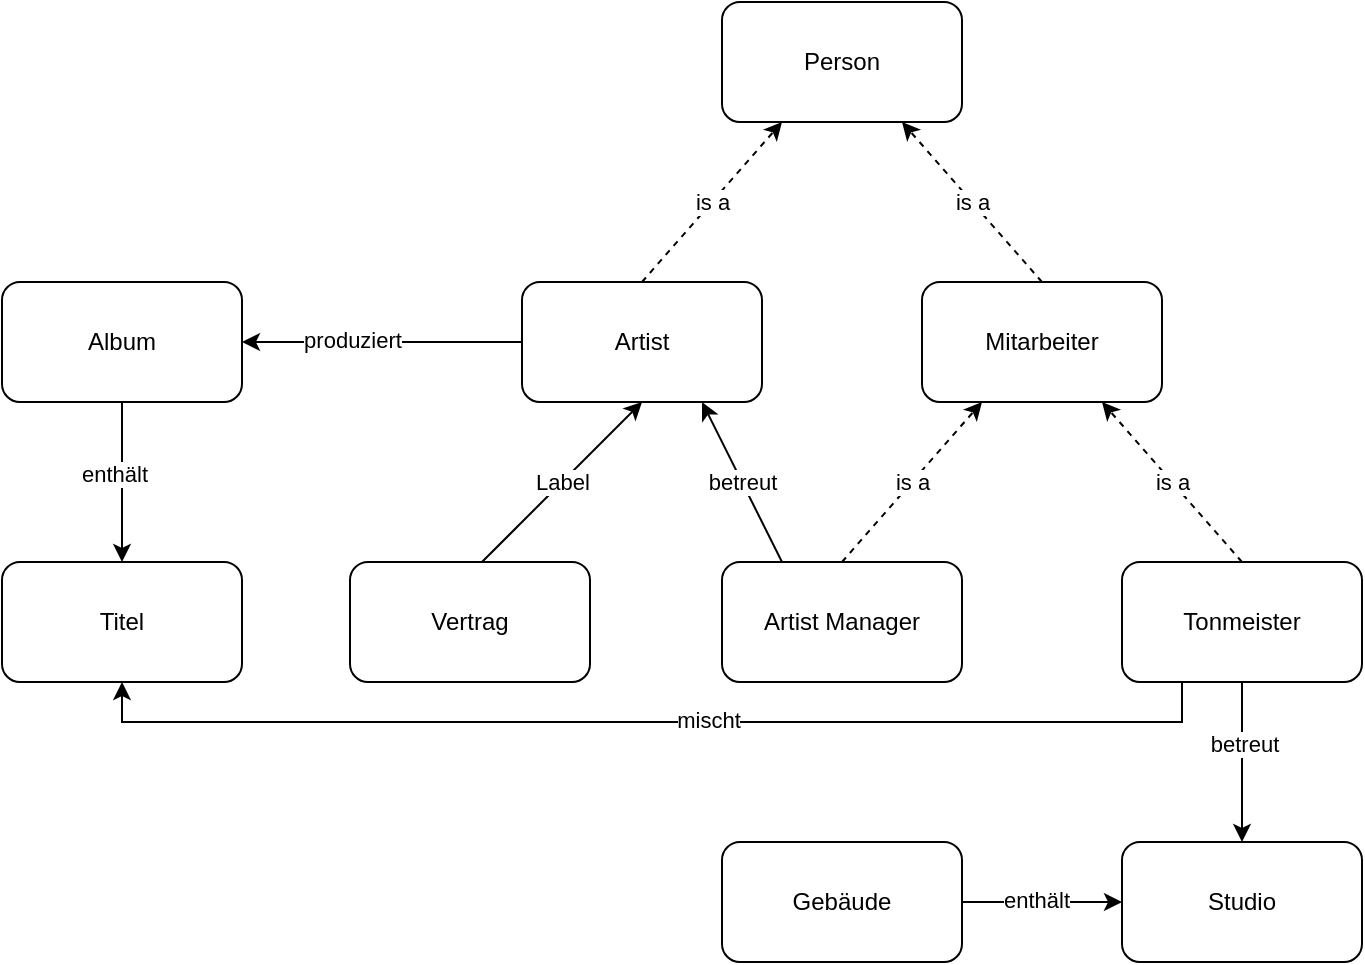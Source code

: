 <mxfile version="22.0.4" type="github">
  <diagram name="Seite-1" id="FmIIdibaUiO8U-ZjWJW1">
    <mxGraphModel dx="1434" dy="782" grid="1" gridSize="10" guides="1" tooltips="1" connect="1" arrows="1" fold="1" page="1" pageScale="1" pageWidth="827" pageHeight="1169" math="0" shadow="0">
      <root>
        <mxCell id="0" />
        <mxCell id="1" parent="0" />
        <mxCell id="9bT87pyTpixYOUSoGnTv-37" style="edgeStyle=orthogonalEdgeStyle;rounded=0;orthogonalLoop=1;jettySize=auto;html=1;exitX=0;exitY=0.5;exitDx=0;exitDy=0;entryX=1;entryY=0.5;entryDx=0;entryDy=0;" edge="1" parent="1" source="9bT87pyTpixYOUSoGnTv-1" target="9bT87pyTpixYOUSoGnTv-3">
          <mxGeometry relative="1" as="geometry" />
        </mxCell>
        <mxCell id="9bT87pyTpixYOUSoGnTv-38" value="produziert" style="edgeLabel;html=1;align=center;verticalAlign=middle;resizable=0;points=[];" vertex="1" connectable="0" parent="9bT87pyTpixYOUSoGnTv-37">
          <mxGeometry x="0.214" y="-1" relative="1" as="geometry">
            <mxPoint as="offset" />
          </mxGeometry>
        </mxCell>
        <mxCell id="9bT87pyTpixYOUSoGnTv-1" value="Artist" style="rounded=1;whiteSpace=wrap;html=1;" vertex="1" parent="1">
          <mxGeometry x="380" y="220" width="120" height="60" as="geometry" />
        </mxCell>
        <mxCell id="9bT87pyTpixYOUSoGnTv-2" value="Titel" style="rounded=1;whiteSpace=wrap;html=1;" vertex="1" parent="1">
          <mxGeometry x="120" y="360" width="120" height="60" as="geometry" />
        </mxCell>
        <mxCell id="9bT87pyTpixYOUSoGnTv-27" style="edgeStyle=orthogonalEdgeStyle;rounded=0;orthogonalLoop=1;jettySize=auto;html=1;exitX=0.5;exitY=1;exitDx=0;exitDy=0;entryX=0.5;entryY=0;entryDx=0;entryDy=0;" edge="1" parent="1" source="9bT87pyTpixYOUSoGnTv-3" target="9bT87pyTpixYOUSoGnTv-2">
          <mxGeometry relative="1" as="geometry" />
        </mxCell>
        <mxCell id="9bT87pyTpixYOUSoGnTv-28" value="enthält" style="edgeLabel;html=1;align=center;verticalAlign=middle;resizable=0;points=[];" vertex="1" connectable="0" parent="9bT87pyTpixYOUSoGnTv-27">
          <mxGeometry x="-0.1" y="-4" relative="1" as="geometry">
            <mxPoint as="offset" />
          </mxGeometry>
        </mxCell>
        <mxCell id="9bT87pyTpixYOUSoGnTv-3" value="Album" style="rounded=1;whiteSpace=wrap;html=1;" vertex="1" parent="1">
          <mxGeometry x="120" y="220" width="120" height="60" as="geometry" />
        </mxCell>
        <mxCell id="9bT87pyTpixYOUSoGnTv-4" value="Studio" style="rounded=1;whiteSpace=wrap;html=1;" vertex="1" parent="1">
          <mxGeometry x="680" y="500" width="120" height="60" as="geometry" />
        </mxCell>
        <mxCell id="9bT87pyTpixYOUSoGnTv-5" value="Person" style="rounded=1;whiteSpace=wrap;html=1;" vertex="1" parent="1">
          <mxGeometry x="480" y="80" width="120" height="60" as="geometry" />
        </mxCell>
        <mxCell id="9bT87pyTpixYOUSoGnTv-6" value="Mitarbeiter" style="rounded=1;whiteSpace=wrap;html=1;" vertex="1" parent="1">
          <mxGeometry x="580" y="220" width="120" height="60" as="geometry" />
        </mxCell>
        <mxCell id="9bT87pyTpixYOUSoGnTv-29" style="edgeStyle=orthogonalEdgeStyle;rounded=0;orthogonalLoop=1;jettySize=auto;html=1;exitX=0.5;exitY=1;exitDx=0;exitDy=0;entryX=0.5;entryY=0;entryDx=0;entryDy=0;" edge="1" parent="1" source="9bT87pyTpixYOUSoGnTv-7" target="9bT87pyTpixYOUSoGnTv-4">
          <mxGeometry relative="1" as="geometry" />
        </mxCell>
        <mxCell id="9bT87pyTpixYOUSoGnTv-30" value="betreut" style="edgeLabel;html=1;align=center;verticalAlign=middle;resizable=0;points=[];" vertex="1" connectable="0" parent="9bT87pyTpixYOUSoGnTv-29">
          <mxGeometry x="-0.225" y="1" relative="1" as="geometry">
            <mxPoint as="offset" />
          </mxGeometry>
        </mxCell>
        <mxCell id="9bT87pyTpixYOUSoGnTv-39" style="edgeStyle=orthogonalEdgeStyle;rounded=0;orthogonalLoop=1;jettySize=auto;html=1;exitX=0.25;exitY=1;exitDx=0;exitDy=0;entryX=0.5;entryY=1;entryDx=0;entryDy=0;" edge="1" parent="1" source="9bT87pyTpixYOUSoGnTv-7" target="9bT87pyTpixYOUSoGnTv-2">
          <mxGeometry relative="1" as="geometry" />
        </mxCell>
        <mxCell id="9bT87pyTpixYOUSoGnTv-40" value="mischt" style="edgeLabel;html=1;align=center;verticalAlign=middle;resizable=0;points=[];" vertex="1" connectable="0" parent="9bT87pyTpixYOUSoGnTv-39">
          <mxGeometry x="-0.098" y="2" relative="1" as="geometry">
            <mxPoint y="-3" as="offset" />
          </mxGeometry>
        </mxCell>
        <mxCell id="9bT87pyTpixYOUSoGnTv-7" value="Tonmeister" style="rounded=1;whiteSpace=wrap;html=1;" vertex="1" parent="1">
          <mxGeometry x="680" y="360" width="120" height="60" as="geometry" />
        </mxCell>
        <mxCell id="9bT87pyTpixYOUSoGnTv-25" style="edgeStyle=orthogonalEdgeStyle;rounded=0;orthogonalLoop=1;jettySize=auto;html=1;exitX=1;exitY=0.5;exitDx=0;exitDy=0;entryX=0;entryY=0.5;entryDx=0;entryDy=0;" edge="1" parent="1" source="9bT87pyTpixYOUSoGnTv-8" target="9bT87pyTpixYOUSoGnTv-4">
          <mxGeometry relative="1" as="geometry" />
        </mxCell>
        <mxCell id="9bT87pyTpixYOUSoGnTv-26" value="enthält" style="edgeLabel;html=1;align=center;verticalAlign=middle;resizable=0;points=[];" vertex="1" connectable="0" parent="9bT87pyTpixYOUSoGnTv-25">
          <mxGeometry x="-0.091" y="1" relative="1" as="geometry">
            <mxPoint as="offset" />
          </mxGeometry>
        </mxCell>
        <mxCell id="9bT87pyTpixYOUSoGnTv-8" value="Gebäude" style="rounded=1;whiteSpace=wrap;html=1;" vertex="1" parent="1">
          <mxGeometry x="480" y="500" width="120" height="60" as="geometry" />
        </mxCell>
        <mxCell id="9bT87pyTpixYOUSoGnTv-9" value="Vertrag" style="rounded=1;whiteSpace=wrap;html=1;" vertex="1" parent="1">
          <mxGeometry x="294" y="360" width="120" height="60" as="geometry" />
        </mxCell>
        <mxCell id="9bT87pyTpixYOUSoGnTv-10" value="Artist Manager" style="rounded=1;whiteSpace=wrap;html=1;" vertex="1" parent="1">
          <mxGeometry x="480" y="360" width="120" height="60" as="geometry" />
        </mxCell>
        <mxCell id="9bT87pyTpixYOUSoGnTv-13" value="" style="endArrow=classic;html=1;rounded=0;entryX=0.5;entryY=1;entryDx=0;entryDy=0;" edge="1" parent="1" target="9bT87pyTpixYOUSoGnTv-1">
          <mxGeometry relative="1" as="geometry">
            <mxPoint x="360" y="360" as="sourcePoint" />
            <mxPoint x="460" y="360" as="targetPoint" />
          </mxGeometry>
        </mxCell>
        <mxCell id="9bT87pyTpixYOUSoGnTv-14" value="Label" style="edgeLabel;resizable=0;html=1;align=center;verticalAlign=middle;" connectable="0" vertex="1" parent="9bT87pyTpixYOUSoGnTv-13">
          <mxGeometry relative="1" as="geometry" />
        </mxCell>
        <mxCell id="9bT87pyTpixYOUSoGnTv-15" value="" style="endArrow=classic;html=1;rounded=0;dashed=1;entryX=0.75;entryY=1;entryDx=0;entryDy=0;exitX=0.5;exitY=0;exitDx=0;exitDy=0;" edge="1" parent="1" source="9bT87pyTpixYOUSoGnTv-6" target="9bT87pyTpixYOUSoGnTv-5">
          <mxGeometry relative="1" as="geometry">
            <mxPoint x="640" y="219" as="sourcePoint" />
            <mxPoint x="740" y="219" as="targetPoint" />
          </mxGeometry>
        </mxCell>
        <mxCell id="9bT87pyTpixYOUSoGnTv-16" value="is a" style="edgeLabel;resizable=0;html=1;align=center;verticalAlign=middle;" connectable="0" vertex="1" parent="9bT87pyTpixYOUSoGnTv-15">
          <mxGeometry relative="1" as="geometry" />
        </mxCell>
        <mxCell id="9bT87pyTpixYOUSoGnTv-17" value="" style="endArrow=classic;html=1;rounded=0;dashed=1;entryX=0.25;entryY=1;entryDx=0;entryDy=0;exitX=0.5;exitY=0;exitDx=0;exitDy=0;" edge="1" parent="1" source="9bT87pyTpixYOUSoGnTv-1" target="9bT87pyTpixYOUSoGnTv-5">
          <mxGeometry relative="1" as="geometry">
            <mxPoint x="650" y="230" as="sourcePoint" />
            <mxPoint x="650" y="130" as="targetPoint" />
          </mxGeometry>
        </mxCell>
        <mxCell id="9bT87pyTpixYOUSoGnTv-18" value="is a" style="edgeLabel;resizable=0;html=1;align=center;verticalAlign=middle;" connectable="0" vertex="1" parent="9bT87pyTpixYOUSoGnTv-17">
          <mxGeometry relative="1" as="geometry" />
        </mxCell>
        <mxCell id="9bT87pyTpixYOUSoGnTv-21" value="" style="endArrow=classic;html=1;rounded=0;dashed=1;entryX=0.75;entryY=1;entryDx=0;entryDy=0;exitX=0.5;exitY=0;exitDx=0;exitDy=0;" edge="1" parent="1" source="9bT87pyTpixYOUSoGnTv-7" target="9bT87pyTpixYOUSoGnTv-6">
          <mxGeometry relative="1" as="geometry">
            <mxPoint x="660" y="240" as="sourcePoint" />
            <mxPoint x="660" y="140" as="targetPoint" />
          </mxGeometry>
        </mxCell>
        <mxCell id="9bT87pyTpixYOUSoGnTv-22" value="is a" style="edgeLabel;resizable=0;html=1;align=center;verticalAlign=middle;" connectable="0" vertex="1" parent="9bT87pyTpixYOUSoGnTv-21">
          <mxGeometry relative="1" as="geometry" />
        </mxCell>
        <mxCell id="9bT87pyTpixYOUSoGnTv-23" value="" style="endArrow=classic;html=1;rounded=0;dashed=1;entryX=0.25;entryY=1;entryDx=0;entryDy=0;exitX=0.5;exitY=0;exitDx=0;exitDy=0;" edge="1" parent="1" source="9bT87pyTpixYOUSoGnTv-10" target="9bT87pyTpixYOUSoGnTv-6">
          <mxGeometry relative="1" as="geometry">
            <mxPoint x="750" y="370" as="sourcePoint" />
            <mxPoint x="650" y="290" as="targetPoint" />
          </mxGeometry>
        </mxCell>
        <mxCell id="9bT87pyTpixYOUSoGnTv-24" value="is a" style="edgeLabel;resizable=0;html=1;align=center;verticalAlign=middle;" connectable="0" vertex="1" parent="9bT87pyTpixYOUSoGnTv-23">
          <mxGeometry relative="1" as="geometry" />
        </mxCell>
        <mxCell id="9bT87pyTpixYOUSoGnTv-33" value="" style="endArrow=classic;html=1;rounded=0;entryX=0.75;entryY=1;entryDx=0;entryDy=0;exitX=0.25;exitY=0;exitDx=0;exitDy=0;" edge="1" parent="1" source="9bT87pyTpixYOUSoGnTv-10" target="9bT87pyTpixYOUSoGnTv-1">
          <mxGeometry relative="1" as="geometry">
            <mxPoint x="360" y="360" as="sourcePoint" />
            <mxPoint x="460" y="360" as="targetPoint" />
          </mxGeometry>
        </mxCell>
        <mxCell id="9bT87pyTpixYOUSoGnTv-34" value="betreut" style="edgeLabel;resizable=0;html=1;align=center;verticalAlign=middle;" connectable="0" vertex="1" parent="9bT87pyTpixYOUSoGnTv-33">
          <mxGeometry relative="1" as="geometry" />
        </mxCell>
      </root>
    </mxGraphModel>
  </diagram>
</mxfile>

